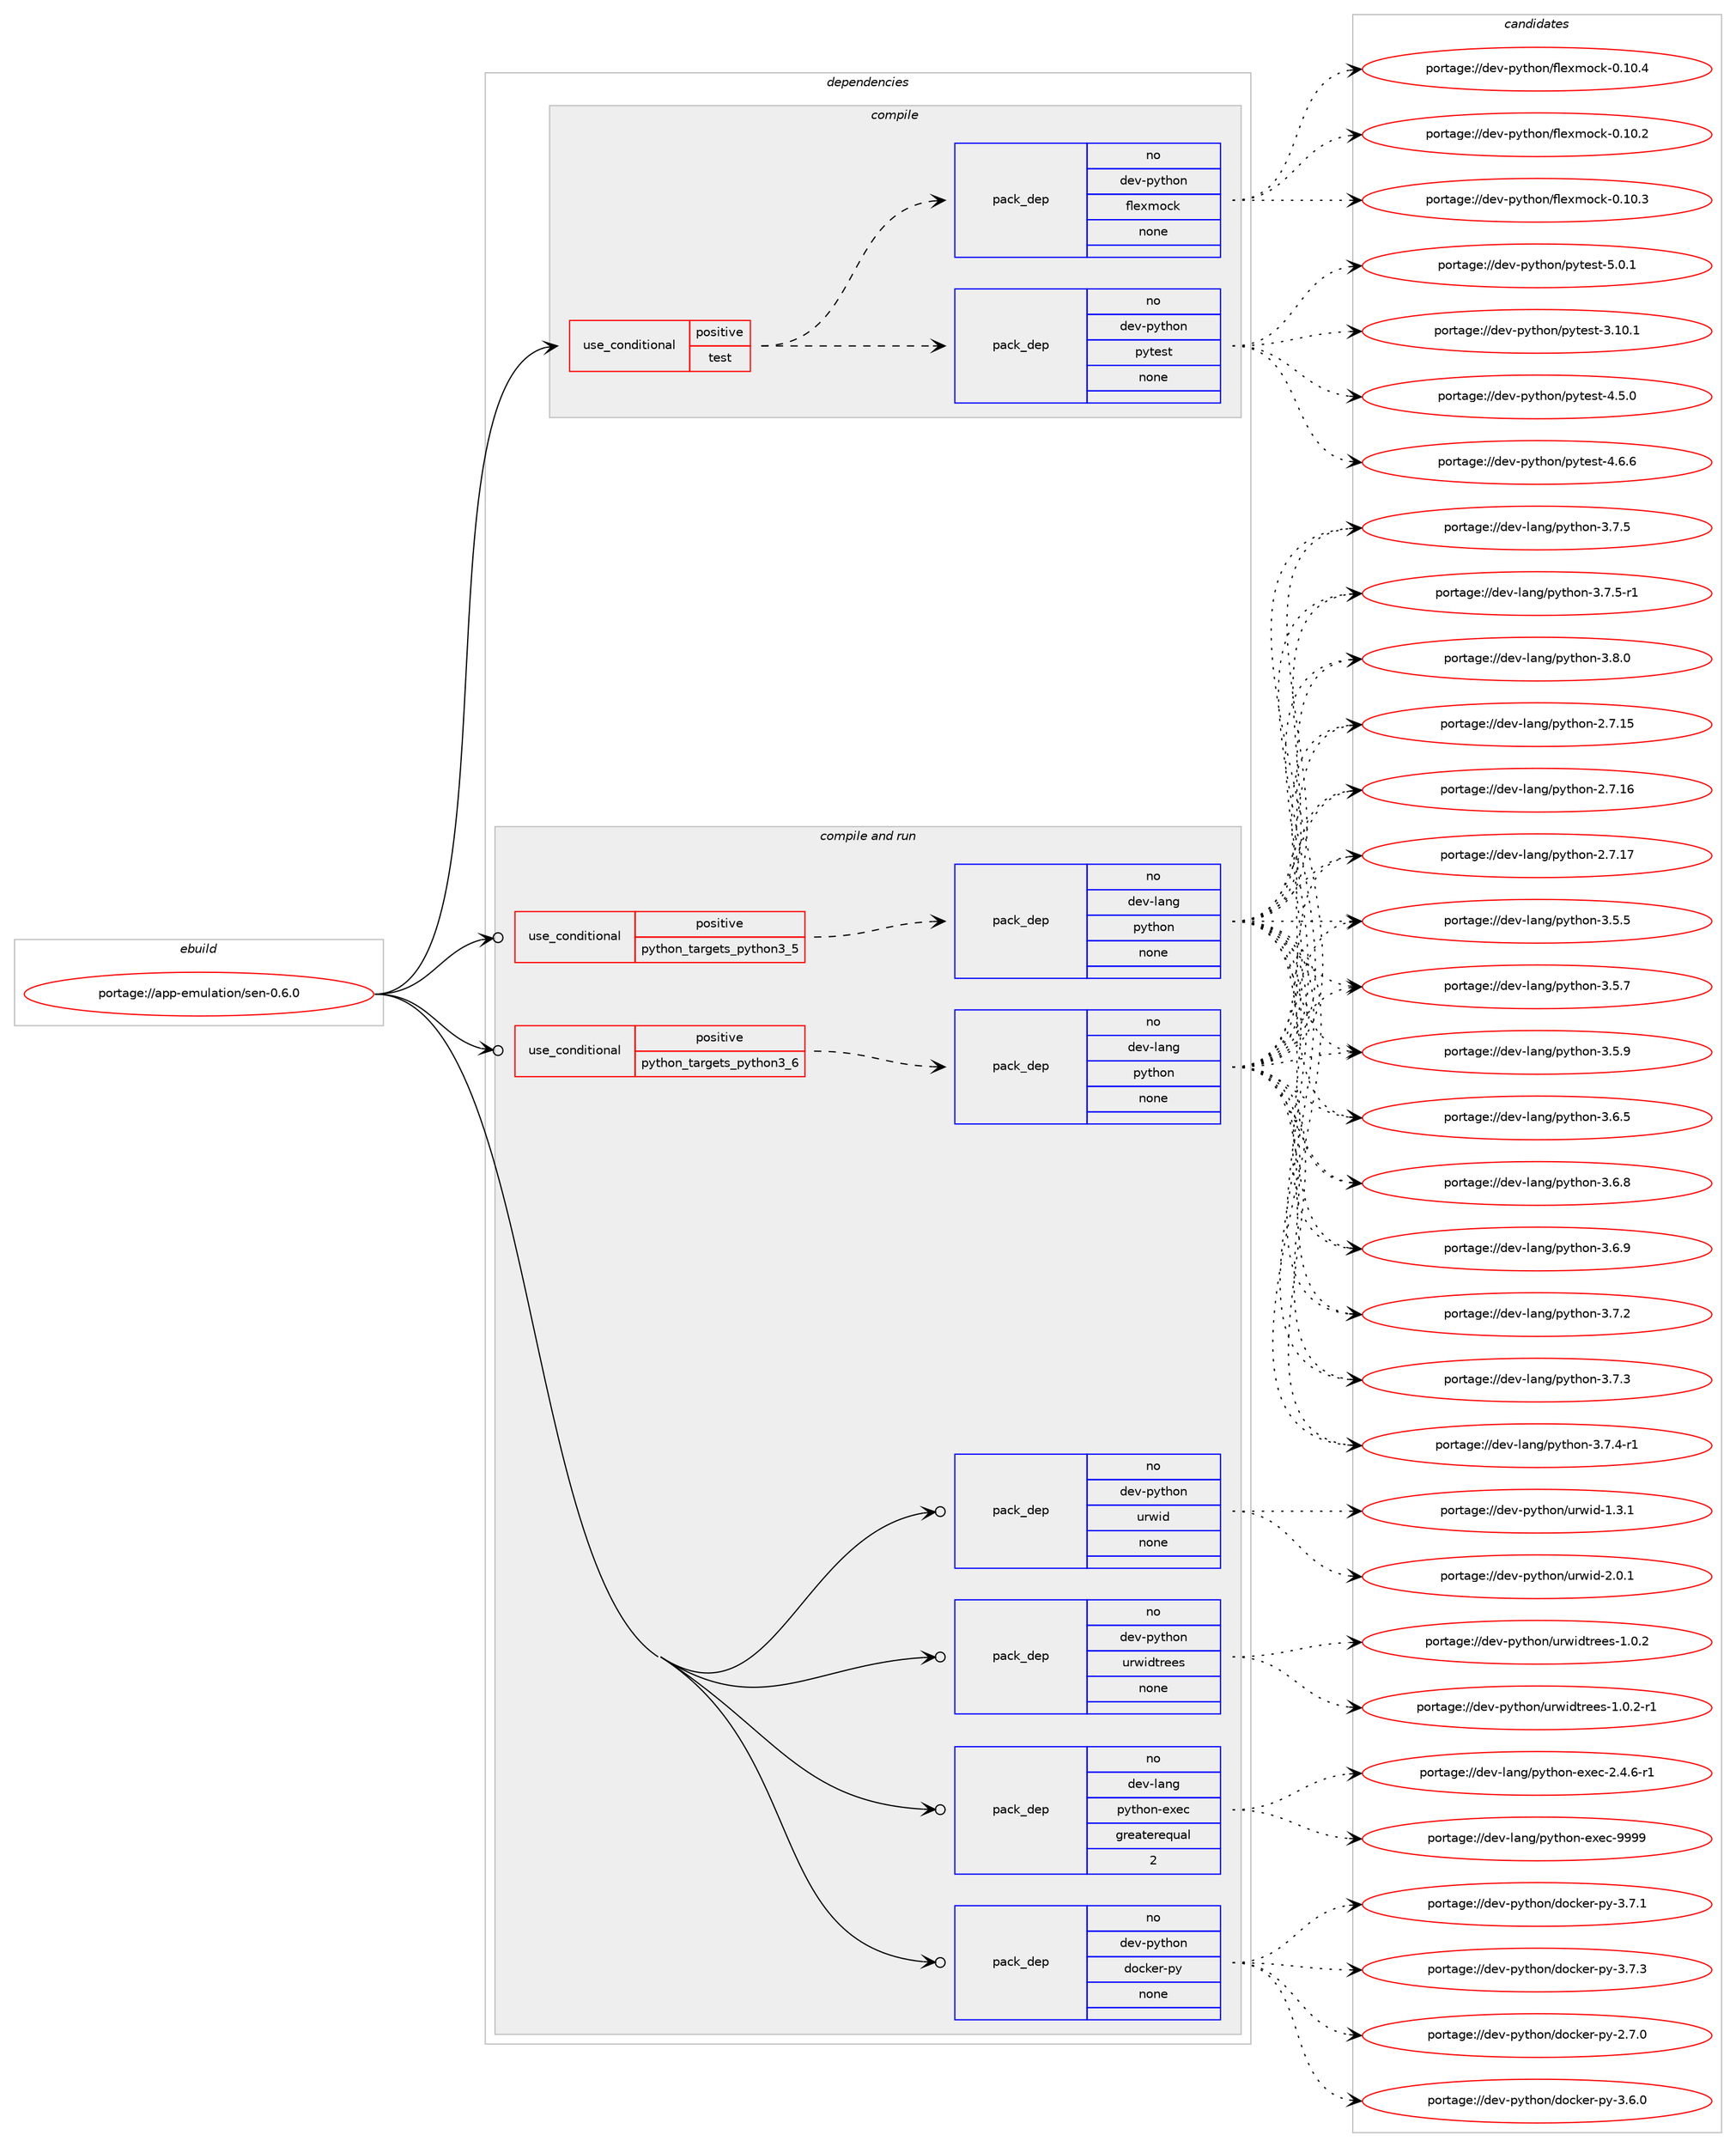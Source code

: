 digraph prolog {

# *************
# Graph options
# *************

newrank=true;
concentrate=true;
compound=true;
graph [rankdir=LR,fontname=Helvetica,fontsize=10,ranksep=1.5];#, ranksep=2.5, nodesep=0.2];
edge  [arrowhead=vee];
node  [fontname=Helvetica,fontsize=10];

# **********
# The ebuild
# **********

subgraph cluster_leftcol {
color=gray;
rank=same;
label=<<i>ebuild</i>>;
id [label="portage://app-emulation/sen-0.6.0", color=red, width=4, href="../app-emulation/sen-0.6.0.svg"];
}

# ****************
# The dependencies
# ****************

subgraph cluster_midcol {
color=gray;
label=<<i>dependencies</i>>;
subgraph cluster_compile {
fillcolor="#eeeeee";
style=filled;
label=<<i>compile</i>>;
subgraph cond5820 {
dependency23898 [label=<<TABLE BORDER="0" CELLBORDER="1" CELLSPACING="0" CELLPADDING="4"><TR><TD ROWSPAN="3" CELLPADDING="10">use_conditional</TD></TR><TR><TD>positive</TD></TR><TR><TD>test</TD></TR></TABLE>>, shape=none, color=red];
subgraph pack17689 {
dependency23899 [label=<<TABLE BORDER="0" CELLBORDER="1" CELLSPACING="0" CELLPADDING="4" WIDTH="220"><TR><TD ROWSPAN="6" CELLPADDING="30">pack_dep</TD></TR><TR><TD WIDTH="110">no</TD></TR><TR><TD>dev-python</TD></TR><TR><TD>pytest</TD></TR><TR><TD>none</TD></TR><TR><TD></TD></TR></TABLE>>, shape=none, color=blue];
}
dependency23898:e -> dependency23899:w [weight=20,style="dashed",arrowhead="vee"];
subgraph pack17690 {
dependency23900 [label=<<TABLE BORDER="0" CELLBORDER="1" CELLSPACING="0" CELLPADDING="4" WIDTH="220"><TR><TD ROWSPAN="6" CELLPADDING="30">pack_dep</TD></TR><TR><TD WIDTH="110">no</TD></TR><TR><TD>dev-python</TD></TR><TR><TD>flexmock</TD></TR><TR><TD>none</TD></TR><TR><TD></TD></TR></TABLE>>, shape=none, color=blue];
}
dependency23898:e -> dependency23900:w [weight=20,style="dashed",arrowhead="vee"];
}
id:e -> dependency23898:w [weight=20,style="solid",arrowhead="vee"];
}
subgraph cluster_compileandrun {
fillcolor="#eeeeee";
style=filled;
label=<<i>compile and run</i>>;
subgraph cond5821 {
dependency23901 [label=<<TABLE BORDER="0" CELLBORDER="1" CELLSPACING="0" CELLPADDING="4"><TR><TD ROWSPAN="3" CELLPADDING="10">use_conditional</TD></TR><TR><TD>positive</TD></TR><TR><TD>python_targets_python3_5</TD></TR></TABLE>>, shape=none, color=red];
subgraph pack17691 {
dependency23902 [label=<<TABLE BORDER="0" CELLBORDER="1" CELLSPACING="0" CELLPADDING="4" WIDTH="220"><TR><TD ROWSPAN="6" CELLPADDING="30">pack_dep</TD></TR><TR><TD WIDTH="110">no</TD></TR><TR><TD>dev-lang</TD></TR><TR><TD>python</TD></TR><TR><TD>none</TD></TR><TR><TD></TD></TR></TABLE>>, shape=none, color=blue];
}
dependency23901:e -> dependency23902:w [weight=20,style="dashed",arrowhead="vee"];
}
id:e -> dependency23901:w [weight=20,style="solid",arrowhead="odotvee"];
subgraph cond5822 {
dependency23903 [label=<<TABLE BORDER="0" CELLBORDER="1" CELLSPACING="0" CELLPADDING="4"><TR><TD ROWSPAN="3" CELLPADDING="10">use_conditional</TD></TR><TR><TD>positive</TD></TR><TR><TD>python_targets_python3_6</TD></TR></TABLE>>, shape=none, color=red];
subgraph pack17692 {
dependency23904 [label=<<TABLE BORDER="0" CELLBORDER="1" CELLSPACING="0" CELLPADDING="4" WIDTH="220"><TR><TD ROWSPAN="6" CELLPADDING="30">pack_dep</TD></TR><TR><TD WIDTH="110">no</TD></TR><TR><TD>dev-lang</TD></TR><TR><TD>python</TD></TR><TR><TD>none</TD></TR><TR><TD></TD></TR></TABLE>>, shape=none, color=blue];
}
dependency23903:e -> dependency23904:w [weight=20,style="dashed",arrowhead="vee"];
}
id:e -> dependency23903:w [weight=20,style="solid",arrowhead="odotvee"];
subgraph pack17693 {
dependency23905 [label=<<TABLE BORDER="0" CELLBORDER="1" CELLSPACING="0" CELLPADDING="4" WIDTH="220"><TR><TD ROWSPAN="6" CELLPADDING="30">pack_dep</TD></TR><TR><TD WIDTH="110">no</TD></TR><TR><TD>dev-lang</TD></TR><TR><TD>python-exec</TD></TR><TR><TD>greaterequal</TD></TR><TR><TD>2</TD></TR></TABLE>>, shape=none, color=blue];
}
id:e -> dependency23905:w [weight=20,style="solid",arrowhead="odotvee"];
subgraph pack17694 {
dependency23906 [label=<<TABLE BORDER="0" CELLBORDER="1" CELLSPACING="0" CELLPADDING="4" WIDTH="220"><TR><TD ROWSPAN="6" CELLPADDING="30">pack_dep</TD></TR><TR><TD WIDTH="110">no</TD></TR><TR><TD>dev-python</TD></TR><TR><TD>docker-py</TD></TR><TR><TD>none</TD></TR><TR><TD></TD></TR></TABLE>>, shape=none, color=blue];
}
id:e -> dependency23906:w [weight=20,style="solid",arrowhead="odotvee"];
subgraph pack17695 {
dependency23907 [label=<<TABLE BORDER="0" CELLBORDER="1" CELLSPACING="0" CELLPADDING="4" WIDTH="220"><TR><TD ROWSPAN="6" CELLPADDING="30">pack_dep</TD></TR><TR><TD WIDTH="110">no</TD></TR><TR><TD>dev-python</TD></TR><TR><TD>urwid</TD></TR><TR><TD>none</TD></TR><TR><TD></TD></TR></TABLE>>, shape=none, color=blue];
}
id:e -> dependency23907:w [weight=20,style="solid",arrowhead="odotvee"];
subgraph pack17696 {
dependency23908 [label=<<TABLE BORDER="0" CELLBORDER="1" CELLSPACING="0" CELLPADDING="4" WIDTH="220"><TR><TD ROWSPAN="6" CELLPADDING="30">pack_dep</TD></TR><TR><TD WIDTH="110">no</TD></TR><TR><TD>dev-python</TD></TR><TR><TD>urwidtrees</TD></TR><TR><TD>none</TD></TR><TR><TD></TD></TR></TABLE>>, shape=none, color=blue];
}
id:e -> dependency23908:w [weight=20,style="solid",arrowhead="odotvee"];
}
subgraph cluster_run {
fillcolor="#eeeeee";
style=filled;
label=<<i>run</i>>;
}
}

# **************
# The candidates
# **************

subgraph cluster_choices {
rank=same;
color=gray;
label=<<i>candidates</i>>;

subgraph choice17689 {
color=black;
nodesep=1;
choiceportage100101118451121211161041111104711212111610111511645514649484649 [label="portage://dev-python/pytest-3.10.1", color=red, width=4,href="../dev-python/pytest-3.10.1.svg"];
choiceportage1001011184511212111610411111047112121116101115116455246534648 [label="portage://dev-python/pytest-4.5.0", color=red, width=4,href="../dev-python/pytest-4.5.0.svg"];
choiceportage1001011184511212111610411111047112121116101115116455246544654 [label="portage://dev-python/pytest-4.6.6", color=red, width=4,href="../dev-python/pytest-4.6.6.svg"];
choiceportage1001011184511212111610411111047112121116101115116455346484649 [label="portage://dev-python/pytest-5.0.1", color=red, width=4,href="../dev-python/pytest-5.0.1.svg"];
dependency23899:e -> choiceportage100101118451121211161041111104711212111610111511645514649484649:w [style=dotted,weight="100"];
dependency23899:e -> choiceportage1001011184511212111610411111047112121116101115116455246534648:w [style=dotted,weight="100"];
dependency23899:e -> choiceportage1001011184511212111610411111047112121116101115116455246544654:w [style=dotted,weight="100"];
dependency23899:e -> choiceportage1001011184511212111610411111047112121116101115116455346484649:w [style=dotted,weight="100"];
}
subgraph choice17690 {
color=black;
nodesep=1;
choiceportage10010111845112121116104111110471021081011201091119910745484649484650 [label="portage://dev-python/flexmock-0.10.2", color=red, width=4,href="../dev-python/flexmock-0.10.2.svg"];
choiceportage10010111845112121116104111110471021081011201091119910745484649484651 [label="portage://dev-python/flexmock-0.10.3", color=red, width=4,href="../dev-python/flexmock-0.10.3.svg"];
choiceportage10010111845112121116104111110471021081011201091119910745484649484652 [label="portage://dev-python/flexmock-0.10.4", color=red, width=4,href="../dev-python/flexmock-0.10.4.svg"];
dependency23900:e -> choiceportage10010111845112121116104111110471021081011201091119910745484649484650:w [style=dotted,weight="100"];
dependency23900:e -> choiceportage10010111845112121116104111110471021081011201091119910745484649484651:w [style=dotted,weight="100"];
dependency23900:e -> choiceportage10010111845112121116104111110471021081011201091119910745484649484652:w [style=dotted,weight="100"];
}
subgraph choice17691 {
color=black;
nodesep=1;
choiceportage10010111845108971101034711212111610411111045504655464953 [label="portage://dev-lang/python-2.7.15", color=red, width=4,href="../dev-lang/python-2.7.15.svg"];
choiceportage10010111845108971101034711212111610411111045504655464954 [label="portage://dev-lang/python-2.7.16", color=red, width=4,href="../dev-lang/python-2.7.16.svg"];
choiceportage10010111845108971101034711212111610411111045504655464955 [label="portage://dev-lang/python-2.7.17", color=red, width=4,href="../dev-lang/python-2.7.17.svg"];
choiceportage100101118451089711010347112121116104111110455146534653 [label="portage://dev-lang/python-3.5.5", color=red, width=4,href="../dev-lang/python-3.5.5.svg"];
choiceportage100101118451089711010347112121116104111110455146534655 [label="portage://dev-lang/python-3.5.7", color=red, width=4,href="../dev-lang/python-3.5.7.svg"];
choiceportage100101118451089711010347112121116104111110455146534657 [label="portage://dev-lang/python-3.5.9", color=red, width=4,href="../dev-lang/python-3.5.9.svg"];
choiceportage100101118451089711010347112121116104111110455146544653 [label="portage://dev-lang/python-3.6.5", color=red, width=4,href="../dev-lang/python-3.6.5.svg"];
choiceportage100101118451089711010347112121116104111110455146544656 [label="portage://dev-lang/python-3.6.8", color=red, width=4,href="../dev-lang/python-3.6.8.svg"];
choiceportage100101118451089711010347112121116104111110455146544657 [label="portage://dev-lang/python-3.6.9", color=red, width=4,href="../dev-lang/python-3.6.9.svg"];
choiceportage100101118451089711010347112121116104111110455146554650 [label="portage://dev-lang/python-3.7.2", color=red, width=4,href="../dev-lang/python-3.7.2.svg"];
choiceportage100101118451089711010347112121116104111110455146554651 [label="portage://dev-lang/python-3.7.3", color=red, width=4,href="../dev-lang/python-3.7.3.svg"];
choiceportage1001011184510897110103471121211161041111104551465546524511449 [label="portage://dev-lang/python-3.7.4-r1", color=red, width=4,href="../dev-lang/python-3.7.4-r1.svg"];
choiceportage100101118451089711010347112121116104111110455146554653 [label="portage://dev-lang/python-3.7.5", color=red, width=4,href="../dev-lang/python-3.7.5.svg"];
choiceportage1001011184510897110103471121211161041111104551465546534511449 [label="portage://dev-lang/python-3.7.5-r1", color=red, width=4,href="../dev-lang/python-3.7.5-r1.svg"];
choiceportage100101118451089711010347112121116104111110455146564648 [label="portage://dev-lang/python-3.8.0", color=red, width=4,href="../dev-lang/python-3.8.0.svg"];
dependency23902:e -> choiceportage10010111845108971101034711212111610411111045504655464953:w [style=dotted,weight="100"];
dependency23902:e -> choiceportage10010111845108971101034711212111610411111045504655464954:w [style=dotted,weight="100"];
dependency23902:e -> choiceportage10010111845108971101034711212111610411111045504655464955:w [style=dotted,weight="100"];
dependency23902:e -> choiceportage100101118451089711010347112121116104111110455146534653:w [style=dotted,weight="100"];
dependency23902:e -> choiceportage100101118451089711010347112121116104111110455146534655:w [style=dotted,weight="100"];
dependency23902:e -> choiceportage100101118451089711010347112121116104111110455146534657:w [style=dotted,weight="100"];
dependency23902:e -> choiceportage100101118451089711010347112121116104111110455146544653:w [style=dotted,weight="100"];
dependency23902:e -> choiceportage100101118451089711010347112121116104111110455146544656:w [style=dotted,weight="100"];
dependency23902:e -> choiceportage100101118451089711010347112121116104111110455146544657:w [style=dotted,weight="100"];
dependency23902:e -> choiceportage100101118451089711010347112121116104111110455146554650:w [style=dotted,weight="100"];
dependency23902:e -> choiceportage100101118451089711010347112121116104111110455146554651:w [style=dotted,weight="100"];
dependency23902:e -> choiceportage1001011184510897110103471121211161041111104551465546524511449:w [style=dotted,weight="100"];
dependency23902:e -> choiceportage100101118451089711010347112121116104111110455146554653:w [style=dotted,weight="100"];
dependency23902:e -> choiceportage1001011184510897110103471121211161041111104551465546534511449:w [style=dotted,weight="100"];
dependency23902:e -> choiceportage100101118451089711010347112121116104111110455146564648:w [style=dotted,weight="100"];
}
subgraph choice17692 {
color=black;
nodesep=1;
choiceportage10010111845108971101034711212111610411111045504655464953 [label="portage://dev-lang/python-2.7.15", color=red, width=4,href="../dev-lang/python-2.7.15.svg"];
choiceportage10010111845108971101034711212111610411111045504655464954 [label="portage://dev-lang/python-2.7.16", color=red, width=4,href="../dev-lang/python-2.7.16.svg"];
choiceportage10010111845108971101034711212111610411111045504655464955 [label="portage://dev-lang/python-2.7.17", color=red, width=4,href="../dev-lang/python-2.7.17.svg"];
choiceportage100101118451089711010347112121116104111110455146534653 [label="portage://dev-lang/python-3.5.5", color=red, width=4,href="../dev-lang/python-3.5.5.svg"];
choiceportage100101118451089711010347112121116104111110455146534655 [label="portage://dev-lang/python-3.5.7", color=red, width=4,href="../dev-lang/python-3.5.7.svg"];
choiceportage100101118451089711010347112121116104111110455146534657 [label="portage://dev-lang/python-3.5.9", color=red, width=4,href="../dev-lang/python-3.5.9.svg"];
choiceportage100101118451089711010347112121116104111110455146544653 [label="portage://dev-lang/python-3.6.5", color=red, width=4,href="../dev-lang/python-3.6.5.svg"];
choiceportage100101118451089711010347112121116104111110455146544656 [label="portage://dev-lang/python-3.6.8", color=red, width=4,href="../dev-lang/python-3.6.8.svg"];
choiceportage100101118451089711010347112121116104111110455146544657 [label="portage://dev-lang/python-3.6.9", color=red, width=4,href="../dev-lang/python-3.6.9.svg"];
choiceportage100101118451089711010347112121116104111110455146554650 [label="portage://dev-lang/python-3.7.2", color=red, width=4,href="../dev-lang/python-3.7.2.svg"];
choiceportage100101118451089711010347112121116104111110455146554651 [label="portage://dev-lang/python-3.7.3", color=red, width=4,href="../dev-lang/python-3.7.3.svg"];
choiceportage1001011184510897110103471121211161041111104551465546524511449 [label="portage://dev-lang/python-3.7.4-r1", color=red, width=4,href="../dev-lang/python-3.7.4-r1.svg"];
choiceportage100101118451089711010347112121116104111110455146554653 [label="portage://dev-lang/python-3.7.5", color=red, width=4,href="../dev-lang/python-3.7.5.svg"];
choiceportage1001011184510897110103471121211161041111104551465546534511449 [label="portage://dev-lang/python-3.7.5-r1", color=red, width=4,href="../dev-lang/python-3.7.5-r1.svg"];
choiceportage100101118451089711010347112121116104111110455146564648 [label="portage://dev-lang/python-3.8.0", color=red, width=4,href="../dev-lang/python-3.8.0.svg"];
dependency23904:e -> choiceportage10010111845108971101034711212111610411111045504655464953:w [style=dotted,weight="100"];
dependency23904:e -> choiceportage10010111845108971101034711212111610411111045504655464954:w [style=dotted,weight="100"];
dependency23904:e -> choiceportage10010111845108971101034711212111610411111045504655464955:w [style=dotted,weight="100"];
dependency23904:e -> choiceportage100101118451089711010347112121116104111110455146534653:w [style=dotted,weight="100"];
dependency23904:e -> choiceportage100101118451089711010347112121116104111110455146534655:w [style=dotted,weight="100"];
dependency23904:e -> choiceportage100101118451089711010347112121116104111110455146534657:w [style=dotted,weight="100"];
dependency23904:e -> choiceportage100101118451089711010347112121116104111110455146544653:w [style=dotted,weight="100"];
dependency23904:e -> choiceportage100101118451089711010347112121116104111110455146544656:w [style=dotted,weight="100"];
dependency23904:e -> choiceportage100101118451089711010347112121116104111110455146544657:w [style=dotted,weight="100"];
dependency23904:e -> choiceportage100101118451089711010347112121116104111110455146554650:w [style=dotted,weight="100"];
dependency23904:e -> choiceportage100101118451089711010347112121116104111110455146554651:w [style=dotted,weight="100"];
dependency23904:e -> choiceportage1001011184510897110103471121211161041111104551465546524511449:w [style=dotted,weight="100"];
dependency23904:e -> choiceportage100101118451089711010347112121116104111110455146554653:w [style=dotted,weight="100"];
dependency23904:e -> choiceportage1001011184510897110103471121211161041111104551465546534511449:w [style=dotted,weight="100"];
dependency23904:e -> choiceportage100101118451089711010347112121116104111110455146564648:w [style=dotted,weight="100"];
}
subgraph choice17693 {
color=black;
nodesep=1;
choiceportage10010111845108971101034711212111610411111045101120101994550465246544511449 [label="portage://dev-lang/python-exec-2.4.6-r1", color=red, width=4,href="../dev-lang/python-exec-2.4.6-r1.svg"];
choiceportage10010111845108971101034711212111610411111045101120101994557575757 [label="portage://dev-lang/python-exec-9999", color=red, width=4,href="../dev-lang/python-exec-9999.svg"];
dependency23905:e -> choiceportage10010111845108971101034711212111610411111045101120101994550465246544511449:w [style=dotted,weight="100"];
dependency23905:e -> choiceportage10010111845108971101034711212111610411111045101120101994557575757:w [style=dotted,weight="100"];
}
subgraph choice17694 {
color=black;
nodesep=1;
choiceportage10010111845112121116104111110471001119910710111445112121455046554648 [label="portage://dev-python/docker-py-2.7.0", color=red, width=4,href="../dev-python/docker-py-2.7.0.svg"];
choiceportage10010111845112121116104111110471001119910710111445112121455146544648 [label="portage://dev-python/docker-py-3.6.0", color=red, width=4,href="../dev-python/docker-py-3.6.0.svg"];
choiceportage10010111845112121116104111110471001119910710111445112121455146554649 [label="portage://dev-python/docker-py-3.7.1", color=red, width=4,href="../dev-python/docker-py-3.7.1.svg"];
choiceportage10010111845112121116104111110471001119910710111445112121455146554651 [label="portage://dev-python/docker-py-3.7.3", color=red, width=4,href="../dev-python/docker-py-3.7.3.svg"];
dependency23906:e -> choiceportage10010111845112121116104111110471001119910710111445112121455046554648:w [style=dotted,weight="100"];
dependency23906:e -> choiceportage10010111845112121116104111110471001119910710111445112121455146544648:w [style=dotted,weight="100"];
dependency23906:e -> choiceportage10010111845112121116104111110471001119910710111445112121455146554649:w [style=dotted,weight="100"];
dependency23906:e -> choiceportage10010111845112121116104111110471001119910710111445112121455146554651:w [style=dotted,weight="100"];
}
subgraph choice17695 {
color=black;
nodesep=1;
choiceportage1001011184511212111610411111047117114119105100454946514649 [label="portage://dev-python/urwid-1.3.1", color=red, width=4,href="../dev-python/urwid-1.3.1.svg"];
choiceportage1001011184511212111610411111047117114119105100455046484649 [label="portage://dev-python/urwid-2.0.1", color=red, width=4,href="../dev-python/urwid-2.0.1.svg"];
dependency23907:e -> choiceportage1001011184511212111610411111047117114119105100454946514649:w [style=dotted,weight="100"];
dependency23907:e -> choiceportage1001011184511212111610411111047117114119105100455046484649:w [style=dotted,weight="100"];
}
subgraph choice17696 {
color=black;
nodesep=1;
choiceportage1001011184511212111610411111047117114119105100116114101101115454946484650 [label="portage://dev-python/urwidtrees-1.0.2", color=red, width=4,href="../dev-python/urwidtrees-1.0.2.svg"];
choiceportage10010111845112121116104111110471171141191051001161141011011154549464846504511449 [label="portage://dev-python/urwidtrees-1.0.2-r1", color=red, width=4,href="../dev-python/urwidtrees-1.0.2-r1.svg"];
dependency23908:e -> choiceportage1001011184511212111610411111047117114119105100116114101101115454946484650:w [style=dotted,weight="100"];
dependency23908:e -> choiceportage10010111845112121116104111110471171141191051001161141011011154549464846504511449:w [style=dotted,weight="100"];
}
}

}
